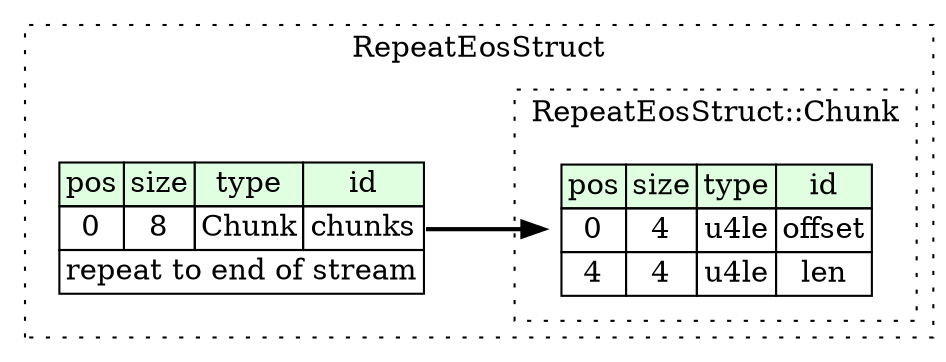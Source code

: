 digraph {
	rankdir=LR;
	node [shape=plaintext];
	subgraph cluster__repeat_eos_struct {
		label="RepeatEosStruct";
		graph[style=dotted];

		repeat_eos_struct__seq [label=<<TABLE BORDER="0" CELLBORDER="1" CELLSPACING="0">
			<TR><TD BGCOLOR="#E0FFE0">pos</TD><TD BGCOLOR="#E0FFE0">size</TD><TD BGCOLOR="#E0FFE0">type</TD><TD BGCOLOR="#E0FFE0">id</TD></TR>
			<TR><TD PORT="chunks_pos">0</TD><TD PORT="chunks_size">8</TD><TD>Chunk</TD><TD PORT="chunks_type">chunks</TD></TR>
			<TR><TD COLSPAN="4" PORT="chunks__repeat">repeat to end of stream</TD></TR>
		</TABLE>>];
		subgraph cluster__chunk {
			label="RepeatEosStruct::Chunk";
			graph[style=dotted];

			chunk__seq [label=<<TABLE BORDER="0" CELLBORDER="1" CELLSPACING="0">
				<TR><TD BGCOLOR="#E0FFE0">pos</TD><TD BGCOLOR="#E0FFE0">size</TD><TD BGCOLOR="#E0FFE0">type</TD><TD BGCOLOR="#E0FFE0">id</TD></TR>
				<TR><TD PORT="offset_pos">0</TD><TD PORT="offset_size">4</TD><TD>u4le</TD><TD PORT="offset_type">offset</TD></TR>
				<TR><TD PORT="len_pos">4</TD><TD PORT="len_size">4</TD><TD>u4le</TD><TD PORT="len_type">len</TD></TR>
			</TABLE>>];
		}
	}
	repeat_eos_struct__seq:chunks_type -> chunk__seq [style=bold];
}
